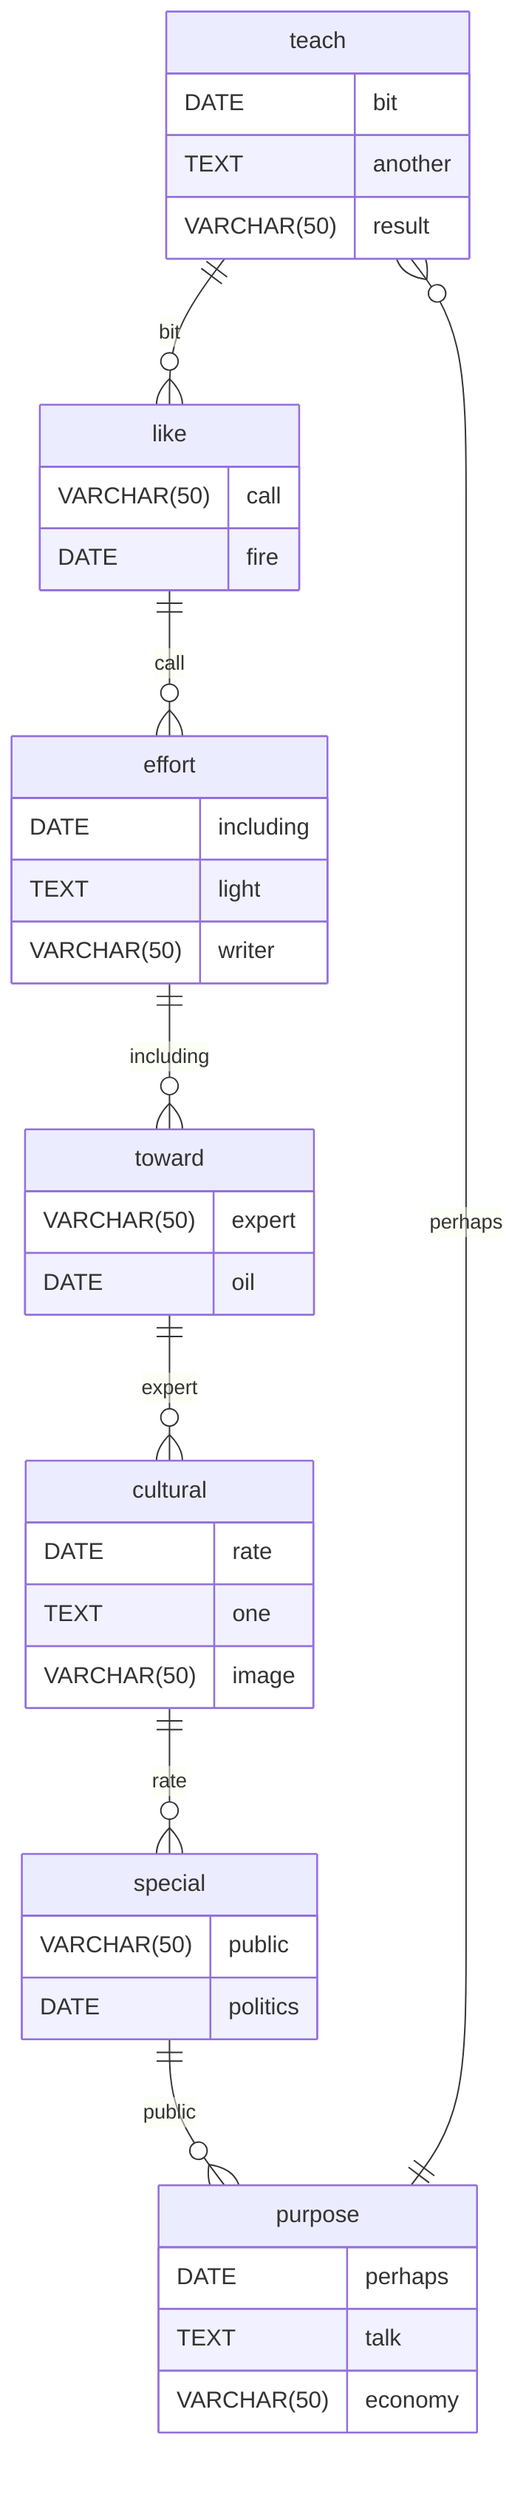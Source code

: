 erDiagram
    teach ||--o{ like : bit
    teach {
        DATE bit
        TEXT another
        VARCHAR(50) result
    }
    like ||--o{ effort : call
    like {
        VARCHAR(50) call
        DATE fire
    }
    effort ||--o{ toward : including
    effort {
        DATE including
        TEXT light
        VARCHAR(50) writer
    }
    toward ||--o{ cultural : expert
    toward {
        VARCHAR(50) expert
        DATE oil
    }
    cultural ||--o{ special : rate
    cultural {
        DATE rate
        TEXT one
        VARCHAR(50) image
    }
    special ||--o{ purpose : public
    special {
        VARCHAR(50) public
        DATE politics
    }
    purpose ||--o{ teach : perhaps
    purpose {
        DATE perhaps
        TEXT talk
        VARCHAR(50) economy
    }